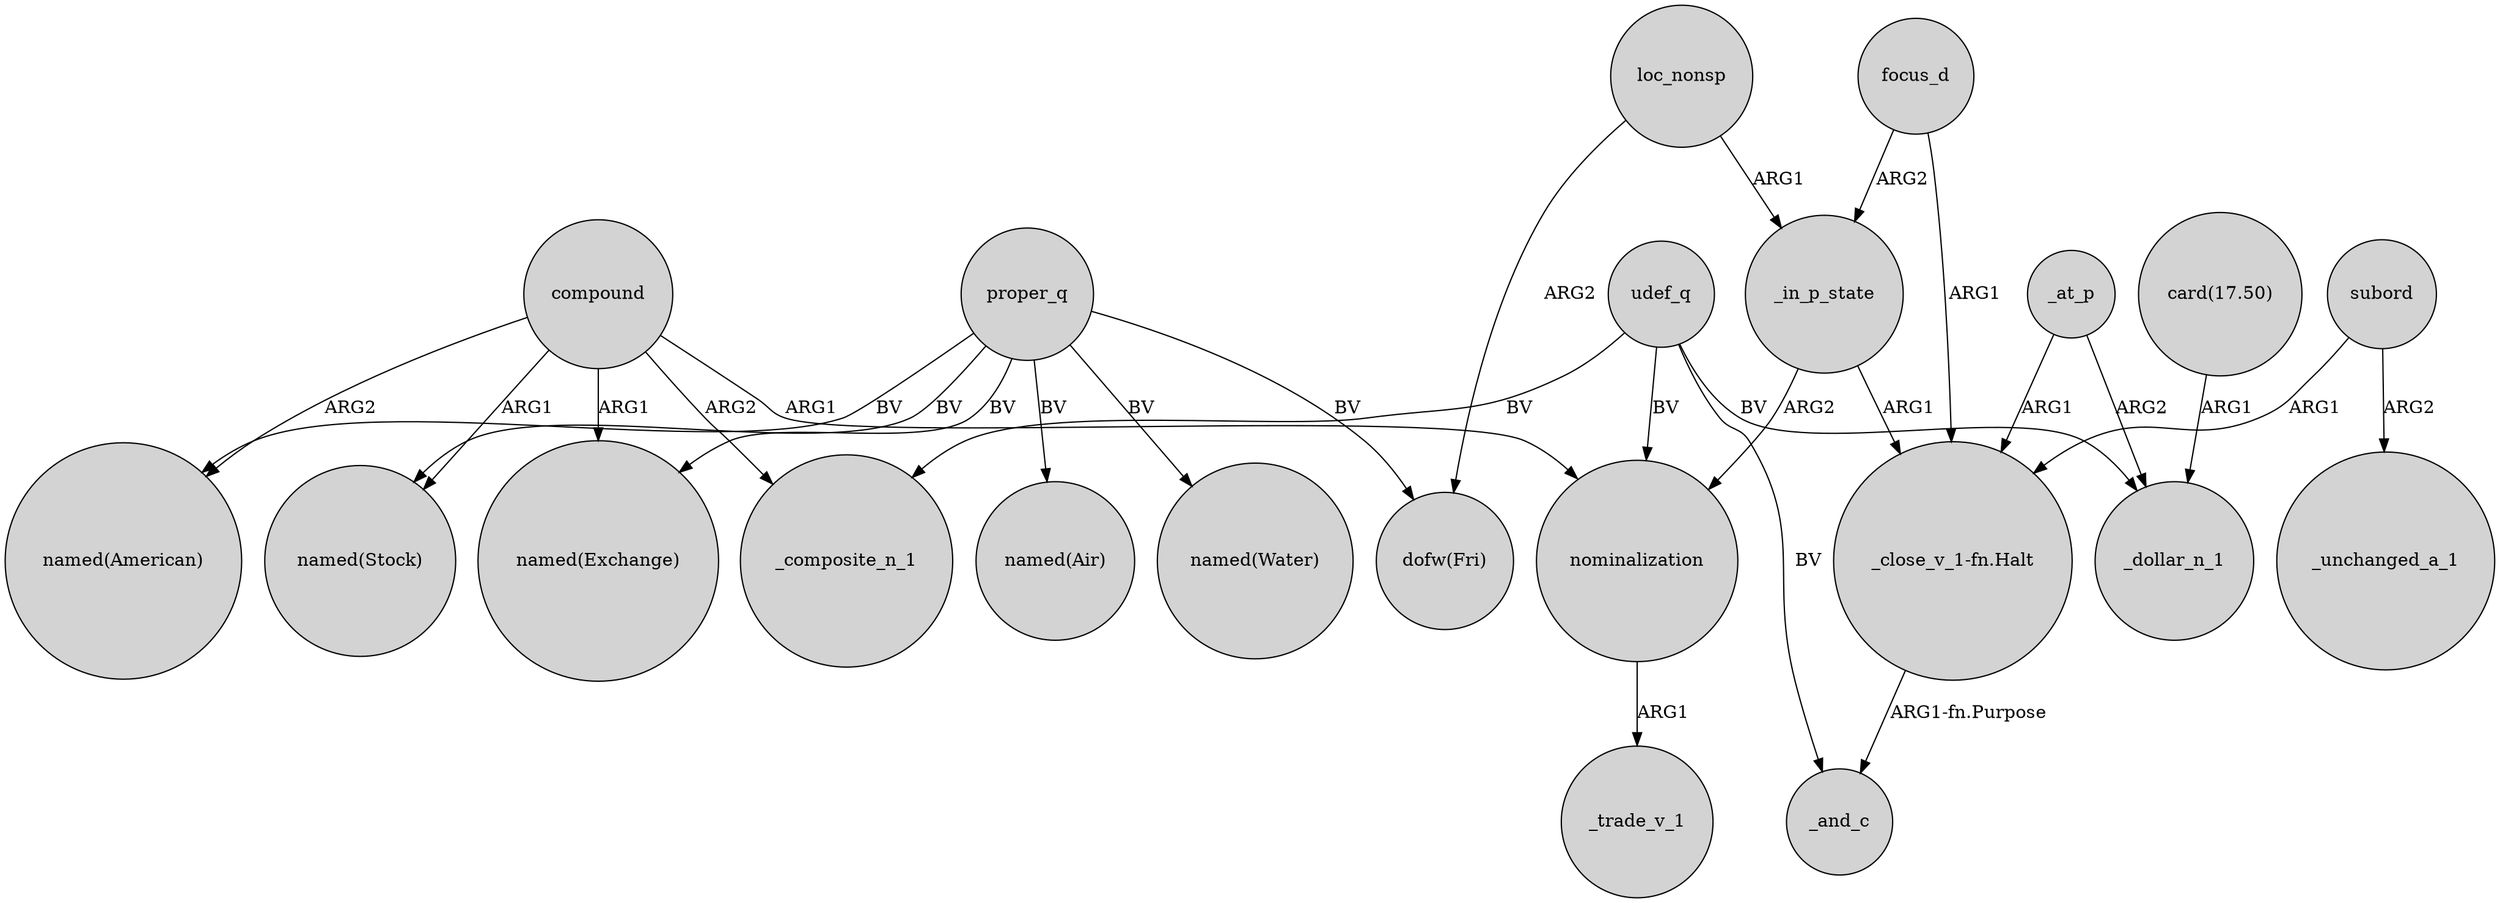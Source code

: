 digraph {
	node [shape=circle style=filled]
	_in_p_state -> nominalization [label=ARG2]
	focus_d -> "_close_v_1-fn.Halt" [label=ARG1]
	focus_d -> _in_p_state [label=ARG2]
	compound -> "named(Stock)" [label=ARG1]
	proper_q -> "dofw(Fri)" [label=BV]
	_in_p_state -> "_close_v_1-fn.Halt" [label=ARG1]
	subord -> _unchanged_a_1 [label=ARG2]
	proper_q -> "named(Stock)" [label=BV]
	"card(17.50)" -> _dollar_n_1 [label=ARG1]
	compound -> "named(Exchange)" [label=ARG1]
	loc_nonsp -> "dofw(Fri)" [label=ARG2]
	udef_q -> nominalization [label=BV]
	subord -> "_close_v_1-fn.Halt" [label=ARG1]
	proper_q -> "named(Air)" [label=BV]
	proper_q -> "named(Water)" [label=BV]
	udef_q -> _and_c [label=BV]
	proper_q -> "named(Exchange)" [label=BV]
	compound -> nominalization [label=ARG1]
	_at_p -> _dollar_n_1 [label=ARG2]
	_at_p -> "_close_v_1-fn.Halt" [label=ARG1]
	udef_q -> _dollar_n_1 [label=BV]
	udef_q -> _composite_n_1 [label=BV]
	"_close_v_1-fn.Halt" -> _and_c [label="ARG1-fn.Purpose"]
	compound -> "named(American)" [label=ARG2]
	proper_q -> "named(American)" [label=BV]
	compound -> _composite_n_1 [label=ARG2]
	loc_nonsp -> _in_p_state [label=ARG1]
	nominalization -> _trade_v_1 [label=ARG1]
}
